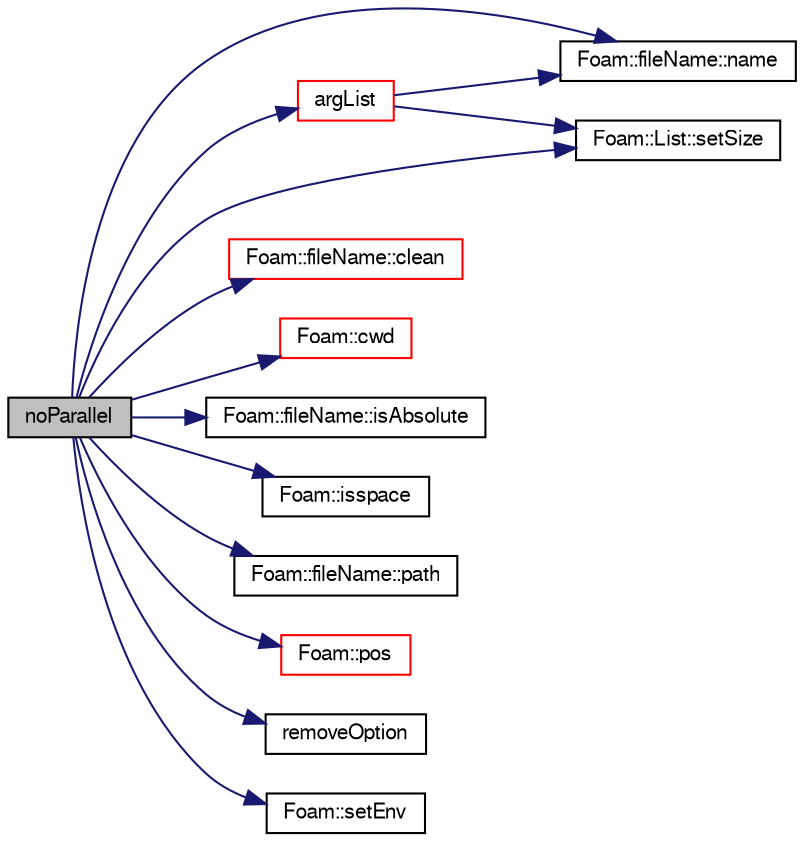 digraph "noParallel"
{
  bgcolor="transparent";
  edge [fontname="FreeSans",fontsize="10",labelfontname="FreeSans",labelfontsize="10"];
  node [fontname="FreeSans",fontsize="10",shape=record];
  rankdir="LR";
  Node1543 [label="noParallel",height=0.2,width=0.4,color="black", fillcolor="grey75", style="filled", fontcolor="black"];
  Node1543 -> Node1544 [color="midnightblue",fontsize="10",style="solid",fontname="FreeSans"];
  Node1544 [label="argList",height=0.2,width=0.4,color="red",URL="$a26662.html#a8318f3d40fd6681259569b58d7f47b9c",tooltip="Construct from argc and argv. "];
  Node1544 -> Node1591 [color="midnightblue",fontsize="10",style="solid",fontname="FreeSans"];
  Node1591 [label="Foam::fileName::name",height=0.2,width=0.4,color="black",URL="$a28234.html#a433b30fb3a93b9b4d07204699a319ca5",tooltip="Return file name (part beyond last /) "];
  Node1544 -> Node1612 [color="midnightblue",fontsize="10",style="solid",fontname="FreeSans"];
  Node1612 [label="Foam::List::setSize",height=0.2,width=0.4,color="black",URL="$a25694.html#aedb985ffeaf1bdbfeccc2a8730405703",tooltip="Reset size of List. "];
  Node1543 -> Node1886 [color="midnightblue",fontsize="10",style="solid",fontname="FreeSans"];
  Node1886 [label="Foam::fileName::clean",height=0.2,width=0.4,color="red",URL="$a28234.html#a128b48326f706cdc6ecf2644993c020c",tooltip="Cleanup file name. "];
  Node1543 -> Node1857 [color="midnightblue",fontsize="10",style="solid",fontname="FreeSans"];
  Node1857 [label="Foam::cwd",height=0.2,width=0.4,color="red",URL="$a21124.html#a07e65e44305ffb6594966d3a53cb6272",tooltip="Return current working directory path name. "];
  Node1543 -> Node1888 [color="midnightblue",fontsize="10",style="solid",fontname="FreeSans"];
  Node1888 [label="Foam::fileName::isAbsolute",height=0.2,width=0.4,color="black",URL="$a28234.html#a0a2c3a267729afe8318117770f72a69a",tooltip="Return true if file name is absolute. "];
  Node1543 -> Node1889 [color="midnightblue",fontsize="10",style="solid",fontname="FreeSans"];
  Node1889 [label="Foam::isspace",height=0.2,width=0.4,color="black",URL="$a21124.html#ac59aa3b8348ab76e8621faf6ff2ead9b"];
  Node1543 -> Node1591 [color="midnightblue",fontsize="10",style="solid",fontname="FreeSans"];
  Node1543 -> Node1843 [color="midnightblue",fontsize="10",style="solid",fontname="FreeSans"];
  Node1843 [label="Foam::fileName::path",height=0.2,width=0.4,color="black",URL="$a28234.html#abe7b9078c8e7356c6131b70a8f729372",tooltip="Return directory path name (part before last /) "];
  Node1543 -> Node1890 [color="midnightblue",fontsize="10",style="solid",fontname="FreeSans"];
  Node1890 [label="Foam::pos",height=0.2,width=0.4,color="red",URL="$a21124.html#a09a190b59f3d01b258bca0fa964a6212"];
  Node1543 -> Node1891 [color="midnightblue",fontsize="10",style="solid",fontname="FreeSans"];
  Node1891 [label="removeOption",height=0.2,width=0.4,color="black",URL="$a26662.html#a16dffcdcbe99f62eb95e78fcd2c6dc94",tooltip="Remove option from validOptions and from optionUsage. "];
  Node1543 -> Node1692 [color="midnightblue",fontsize="10",style="solid",fontname="FreeSans"];
  Node1692 [label="Foam::setEnv",height=0.2,width=0.4,color="black",URL="$a21124.html#a0cc74ccdbac73015b52fc2886eed0ac2",tooltip="Set an environment variable. "];
  Node1543 -> Node1612 [color="midnightblue",fontsize="10",style="solid",fontname="FreeSans"];
}
